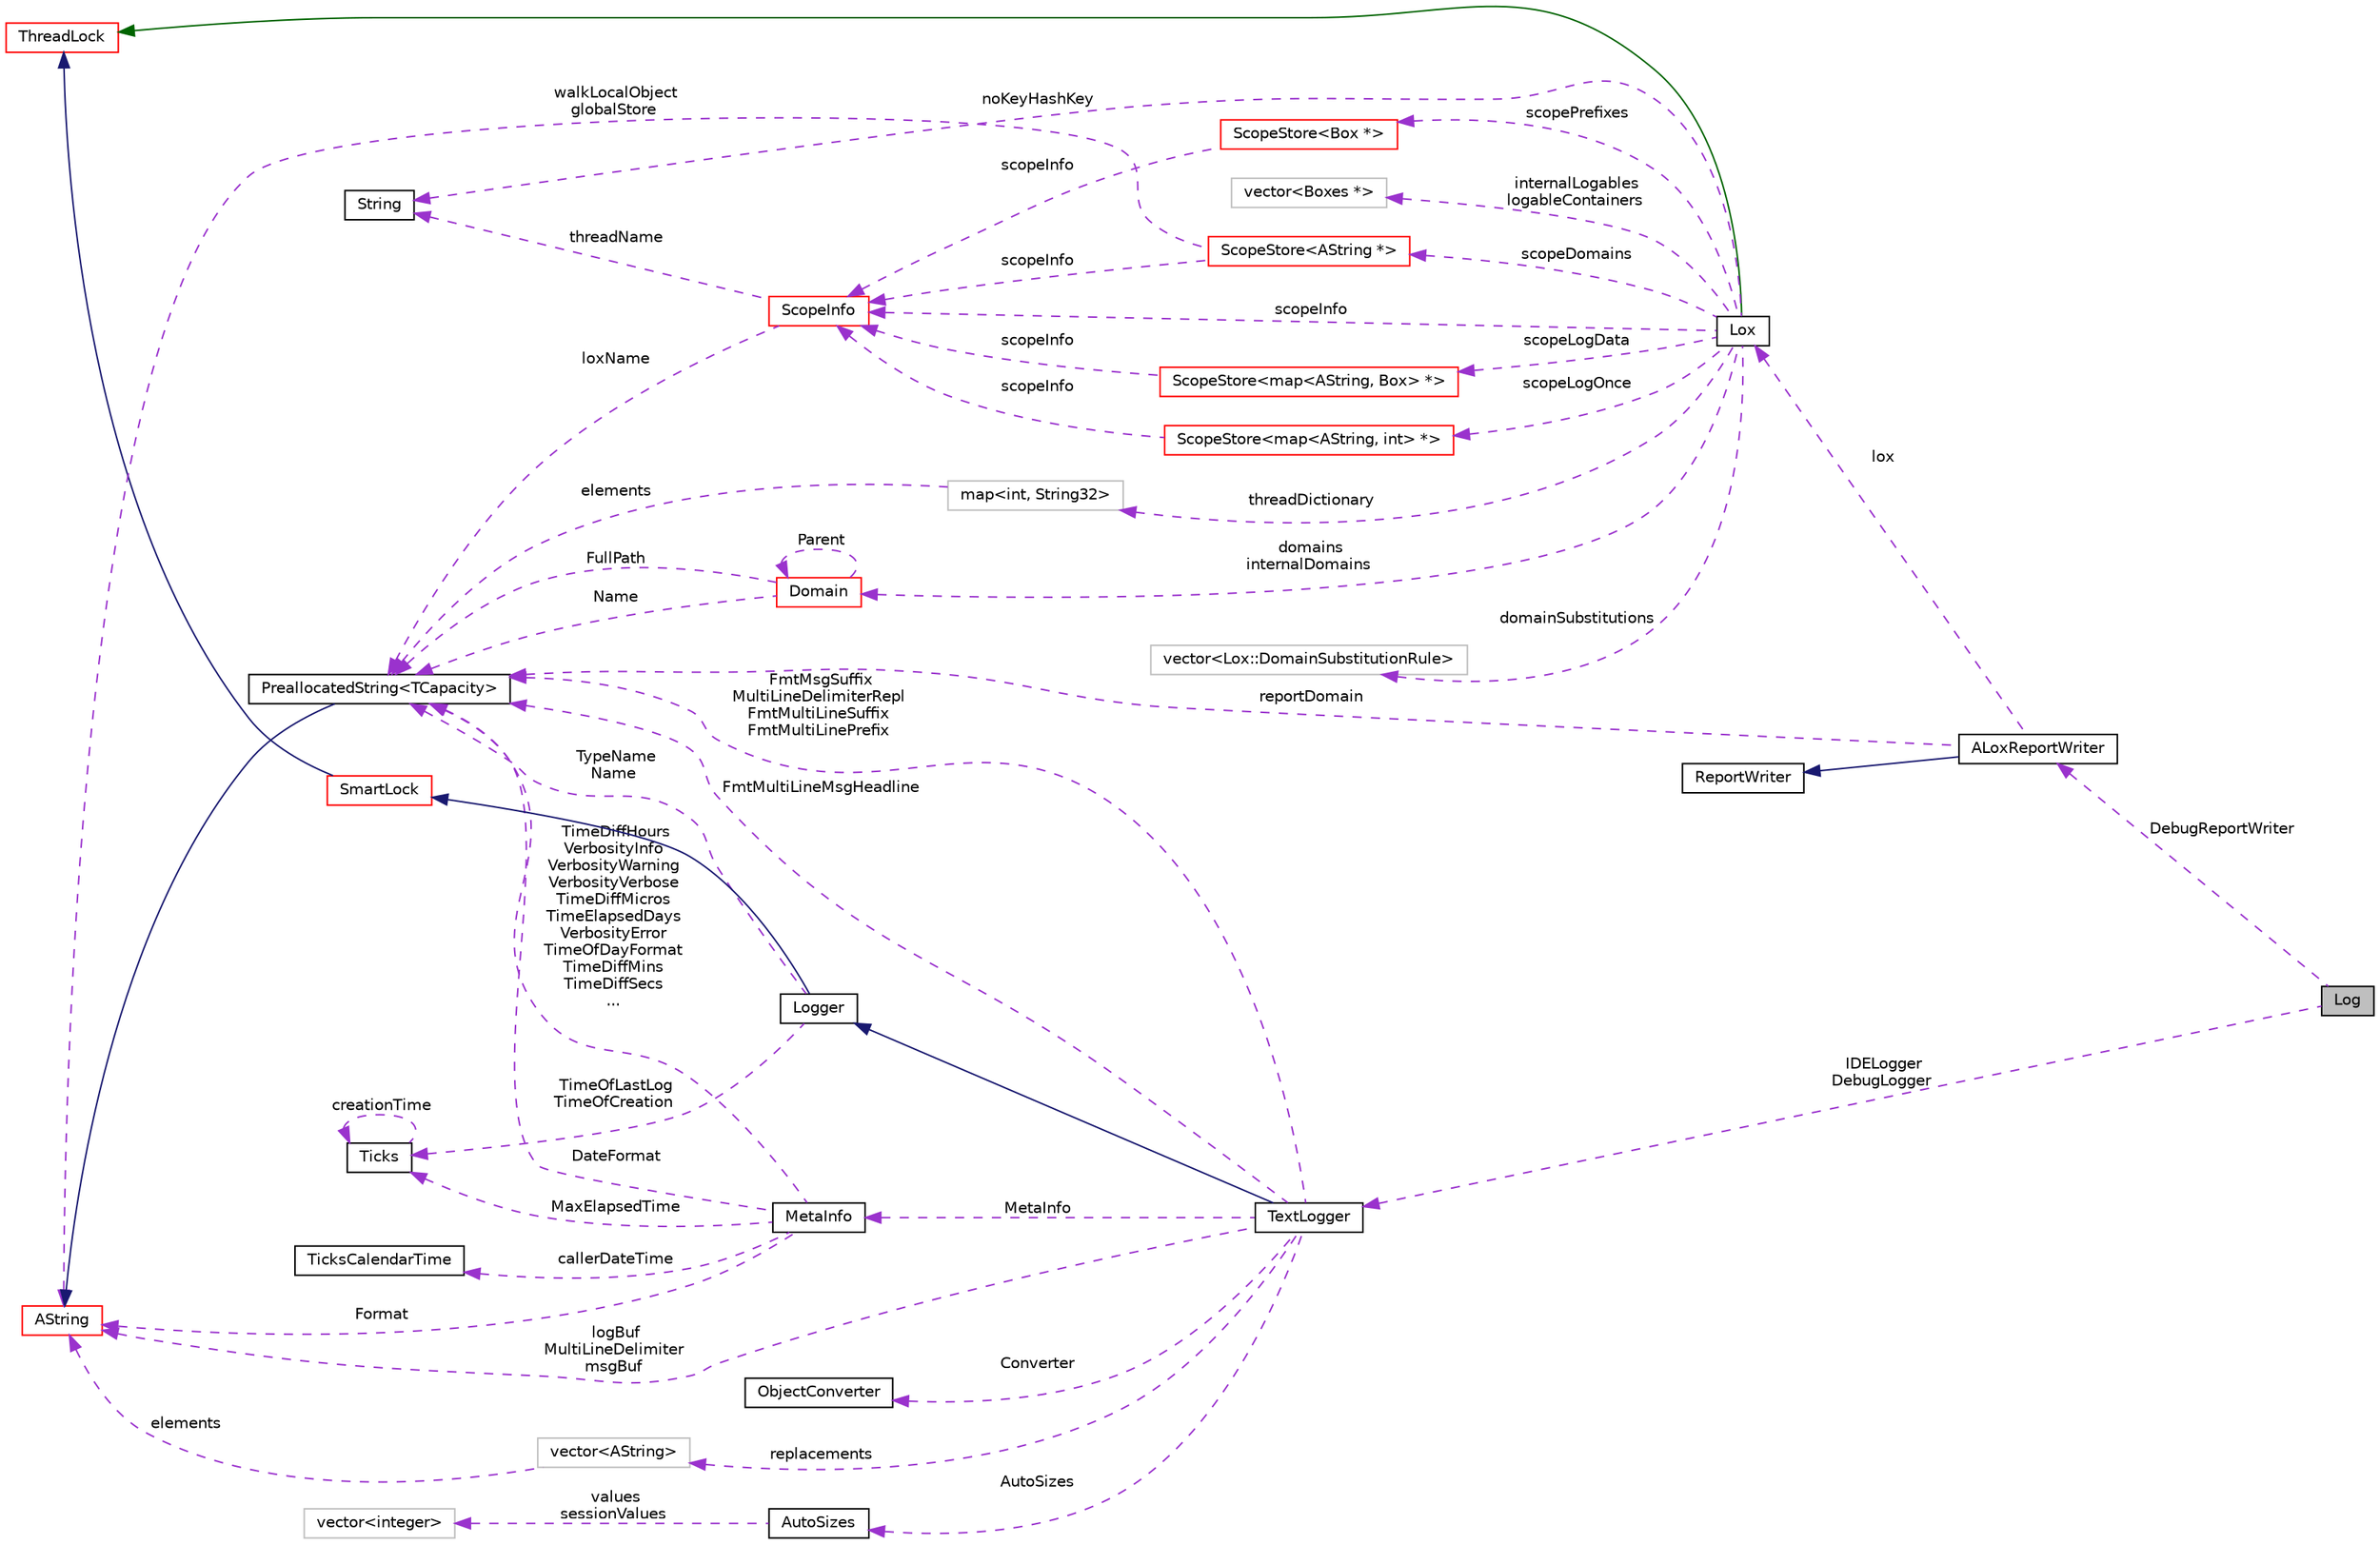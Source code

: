 digraph "Log"
{
  edge [fontname="Helvetica",fontsize="10",labelfontname="Helvetica",labelfontsize="10"];
  node [fontname="Helvetica",fontsize="10",shape=record];
  rankdir="LR";
  Node1 [label="Log",height=0.2,width=0.4,color="black", fillcolor="grey75", style="filled", fontcolor="black"];
  Node19 [label="vector\<AString\>",height=0.2,width=0.4,color="grey75", fillcolor="white", style="filled"];
  Node22 [label="vector\<integer\>",height=0.2,width=0.4,color="grey75", fillcolor="white", style="filled"];
  Node29 [label="ScopeStore\<map\<AString, Box\> *\>",height=0.2,width=0.4,color="red", fillcolor="white", style="filled",URL="$classaworx_1_1lox_1_1core_1_1ScopeStore.html"];
  Node48 [label="ScopeStore\<AString *\>",height=0.2,width=0.4,color="red", fillcolor="white", style="filled",URL="$classaworx_1_1lox_1_1core_1_1ScopeStore.html"];
  Node52 [label="ScopeStore\<Box *\>",height=0.2,width=0.4,color="red", fillcolor="white", style="filled",URL="$classaworx_1_1lox_1_1core_1_1ScopeStore.html"];
  Node56 [label="map\<int, String32\>",height=0.2,width=0.4,color="grey75", fillcolor="white", style="filled"];
  Node57 [label="vector\<Lox::DomainSubstitutionRule\>",height=0.2,width=0.4,color="grey75", fillcolor="white", style="filled"];
  Node59 [label="ScopeStore\<map\<AString, int\> *\>",height=0.2,width=0.4,color="red", fillcolor="white", style="filled",URL="$classaworx_1_1lox_1_1core_1_1ScopeStore.html"];
  Node64 [label="vector\<Boxes *\>",height=0.2,width=0.4,color="grey75", fillcolor="white", style="filled"];
  Node18 [label="PreallocatedString\<TCapacity\>",height=0.2,width=0.4,color="black", fillcolor="white", style="filled",URL="$classaworx_1_1lib_1_1strings_1_1PreallocatedString.html"];
  Node2 -> Node1 [dir="back",color="darkorchid3",fontsize="10",style="dashed",label=" IDELogger\nDebugLogger" ,fontname="Helvetica"];
  Node3 -> Node2 [dir="back",color="midnightblue",fontsize="10",style="solid",fontname="Helvetica"];
  Node4 -> Node3 [dir="back",color="midnightblue",fontsize="10",style="solid",fontname="Helvetica"];
  Node5 -> Node4 [dir="back",color="midnightblue",fontsize="10",style="solid",fontname="Helvetica"];
  Node5 -> Node28 [dir="back",color="darkgreen",fontsize="10",style="solid",fontname="Helvetica"];
  Node8 -> Node28 [dir="back",color="darkorchid3",fontsize="10",style="dashed",label=" noKeyHashKey" ,fontname="Helvetica"];
  Node8 -> Node30 [dir="back",color="darkorchid3",fontsize="10",style="dashed",label=" threadName" ,fontname="Helvetica"];
  Node13 -> Node2 [dir="back",color="darkorchid3",fontsize="10",style="dashed",label=" logBuf\nMultiLineDelimiter\nmsgBuf" ,fontname="Helvetica"];
  Node13 -> Node18 [dir="back",color="midnightblue",fontsize="10",style="solid",fontname="Helvetica"];
  Node13 -> Node19 [dir="back",color="darkorchid3",fontsize="10",style="dashed",label=" elements" ,fontname="Helvetica"];
  Node13 -> Node23 [dir="back",color="darkorchid3",fontsize="10",style="dashed",label=" Format" ,fontname="Helvetica"];
  Node13 -> Node48 [dir="back",color="darkorchid3",fontsize="10",style="dashed",label=" walkLocalObject\nglobalStore" ,fontname="Helvetica"];
  Node17 -> Node3 [dir="back",color="darkorchid3",fontsize="10",style="dashed",label=" TimeOfLastLog\nTimeOfCreation" ,fontname="Helvetica"];
  Node17 -> Node17 [dir="back",color="darkorchid3",fontsize="10",style="dashed",label=" creationTime" ,fontname="Helvetica"];
  Node17 -> Node23 [dir="back",color="darkorchid3",fontsize="10",style="dashed",label=" MaxElapsedTime" ,fontname="Helvetica"];
  Node18 -> Node2 [dir="back",color="darkorchid3",fontsize="10",style="dashed",label=" FmtMsgSuffix\nMultiLineDelimiterRepl\nFmtMultiLineSuffix\nFmtMultiLinePrefix" ,fontname="Helvetica"];
  Node18 -> Node2 [dir="back",color="darkorchid3",fontsize="10",style="dashed",label=" FmtMultiLineMsgHeadline" ,fontname="Helvetica"];
  Node18 -> Node3 [dir="back",color="darkorchid3",fontsize="10",style="dashed",label=" TypeName\nName" ,fontname="Helvetica"];
  Node18 -> Node23 [dir="back",color="darkorchid3",fontsize="10",style="dashed",label=" TimeDiffHours\nVerbosityInfo\nVerbosityWarning\nVerbosityVerbose\nTimeDiffMicros\nTimeElapsedDays\nVerbosityError\nTimeOfDayFormat\nTimeDiffMins\nTimeDiffSecs\n..." ,fontname="Helvetica"];
  Node18 -> Node23 [dir="back",color="darkorchid3",fontsize="10",style="dashed",label=" DateFormat" ,fontname="Helvetica"];
  Node18 -> Node26 [dir="back",color="darkorchid3",fontsize="10",style="dashed",label=" reportDomain" ,fontname="Helvetica"];
  Node18 -> Node30 [dir="back",color="darkorchid3",fontsize="10",style="dashed",label=" loxName" ,fontname="Helvetica"];
  Node18 -> Node56 [dir="back",color="darkorchid3",fontsize="10",style="dashed",label=" elements" ,fontname="Helvetica"];
  Node18 -> Node67 [dir="back",color="darkorchid3",fontsize="10",style="dashed",label=" FullPath" ,fontname="Helvetica"];
  Node18 -> Node67 [dir="back",color="darkorchid3",fontsize="10",style="dashed",label=" Name" ,fontname="Helvetica"];
  Node19 -> Node2 [dir="back",color="darkorchid3",fontsize="10",style="dashed",label=" replacements" ,fontname="Helvetica"];
  Node21 -> Node2 [dir="back",color="darkorchid3",fontsize="10",style="dashed",label=" AutoSizes" ,fontname="Helvetica"];
  Node22 -> Node21 [dir="back",color="darkorchid3",fontsize="10",style="dashed",label=" values\nsessionValues" ,fontname="Helvetica"];
  Node23 -> Node2 [dir="back",color="darkorchid3",fontsize="10",style="dashed",label=" MetaInfo" ,fontname="Helvetica"];
  Node24 -> Node23 [dir="back",color="darkorchid3",fontsize="10",style="dashed",label=" callerDateTime" ,fontname="Helvetica"];
  Node25 -> Node2 [dir="back",color="darkorchid3",fontsize="10",style="dashed",label=" Converter" ,fontname="Helvetica"];
  Node26 -> Node1 [dir="back",color="darkorchid3",fontsize="10",style="dashed",label=" DebugReportWriter" ,fontname="Helvetica"];
  Node27 -> Node26 [dir="back",color="midnightblue",fontsize="10",style="solid",fontname="Helvetica"];
  Node28 -> Node26 [dir="back",color="darkorchid3",fontsize="10",style="dashed",label=" lox" ,fontname="Helvetica"];
  Node29 -> Node28 [dir="back",color="darkorchid3",fontsize="10",style="dashed",label=" scopeLogData" ,fontname="Helvetica"];
  Node30 -> Node28 [dir="back",color="darkorchid3",fontsize="10",style="dashed",label=" scopeInfo" ,fontname="Helvetica"];
  Node30 -> Node29 [dir="back",color="darkorchid3",fontsize="10",style="dashed",label=" scopeInfo" ,fontname="Helvetica"];
  Node30 -> Node48 [dir="back",color="darkorchid3",fontsize="10",style="dashed",label=" scopeInfo" ,fontname="Helvetica"];
  Node30 -> Node52 [dir="back",color="darkorchid3",fontsize="10",style="dashed",label=" scopeInfo" ,fontname="Helvetica"];
  Node30 -> Node59 [dir="back",color="darkorchid3",fontsize="10",style="dashed",label=" scopeInfo" ,fontname="Helvetica"];
  Node48 -> Node28 [dir="back",color="darkorchid3",fontsize="10",style="dashed",label=" scopeDomains" ,fontname="Helvetica"];
  Node52 -> Node28 [dir="back",color="darkorchid3",fontsize="10",style="dashed",label=" scopePrefixes" ,fontname="Helvetica"];
  Node56 -> Node28 [dir="back",color="darkorchid3",fontsize="10",style="dashed",label=" threadDictionary" ,fontname="Helvetica"];
  Node57 -> Node28 [dir="back",color="darkorchid3",fontsize="10",style="dashed",label=" domainSubstitutions" ,fontname="Helvetica"];
  Node59 -> Node28 [dir="back",color="darkorchid3",fontsize="10",style="dashed",label=" scopeLogOnce" ,fontname="Helvetica"];
  Node64 -> Node28 [dir="back",color="darkorchid3",fontsize="10",style="dashed",label=" internalLogables\nlogableContainers" ,fontname="Helvetica"];
  Node67 -> Node28 [dir="back",color="darkorchid3",fontsize="10",style="dashed",label=" domains\ninternalDomains" ,fontname="Helvetica"];
  Node67 -> Node67 [dir="back",color="darkorchid3",fontsize="10",style="dashed",label=" Parent" ,fontname="Helvetica"];
  Node2 [label="TextLogger",height=0.2,width=0.4,color="black", fillcolor="white", style="filled",URL="$classaworx_1_1lox_1_1core_1_1textlogger_1_1TextLogger.html"];
  Node3 [label="Logger",height=0.2,width=0.4,color="black", fillcolor="white", style="filled",URL="$classaworx_1_1lox_1_1core_1_1Logger.html"];
  Node4 [label="SmartLock",height=0.2,width=0.4,color="red", fillcolor="white", style="filled",URL="$classaworx_1_1lib_1_1threads_1_1SmartLock.html"];
  Node5 [label="ThreadLock",height=0.2,width=0.4,color="red", fillcolor="white", style="filled",URL="$classaworx_1_1lib_1_1threads_1_1ThreadLock.html"];
  Node17 [label="Ticks",height=0.2,width=0.4,color="black", fillcolor="white", style="filled",URL="$classaworx_1_1lib_1_1time_1_1Ticks.html"];
  Node13 [label="AString",height=0.2,width=0.4,color="red", fillcolor="white", style="filled",URL="$classaworx_1_1lib_1_1strings_1_1AString.html"];
  Node21 [label="AutoSizes",height=0.2,width=0.4,color="black", fillcolor="white", style="filled",URL="$classaworx_1_1lib_1_1strings_1_1util_1_1AutoSizes.html"];
  Node23 [label="MetaInfo",height=0.2,width=0.4,color="black", fillcolor="white", style="filled",URL="$classaworx_1_1lox_1_1core_1_1textlogger_1_1MetaInfo.html"];
  Node24 [label="TicksCalendarTime",height=0.2,width=0.4,color="black", fillcolor="white", style="filled",URL="$classaworx_1_1lib_1_1time_1_1TicksCalendarTime.html"];
  Node25 [label="ObjectConverter",height=0.2,width=0.4,color="black", fillcolor="white", style="filled",URL="$classaworx_1_1lox_1_1core_1_1textlogger_1_1ObjectConverter.html"];
  Node26 [label="ALoxReportWriter",height=0.2,width=0.4,color="black", fillcolor="white", style="filled",URL="$classaworx_1_1lox_1_1ALoxReportWriter.html"];
  Node27 [label="ReportWriter",height=0.2,width=0.4,color="black", fillcolor="white", style="filled",URL="$classaworx_1_1lib_1_1lang_1_1ReportWriter.html"];
  Node28 [label="Lox",height=0.2,width=0.4,color="black", fillcolor="white", style="filled",URL="$classaworx_1_1lox_1_1Lox.html"];
  Node8 [label="String",height=0.2,width=0.4,color="black", fillcolor="white", style="filled",URL="$classaworx_1_1lib_1_1strings_1_1String.html"];
  Node30 [label="ScopeInfo",height=0.2,width=0.4,color="red", fillcolor="white", style="filled",URL="$classaworx_1_1lox_1_1core_1_1ScopeInfo.html"];
  Node67 [label="Domain",height=0.2,width=0.4,color="red", fillcolor="white", style="filled",URL="$classaworx_1_1lox_1_1core_1_1Domain.html"];
}

